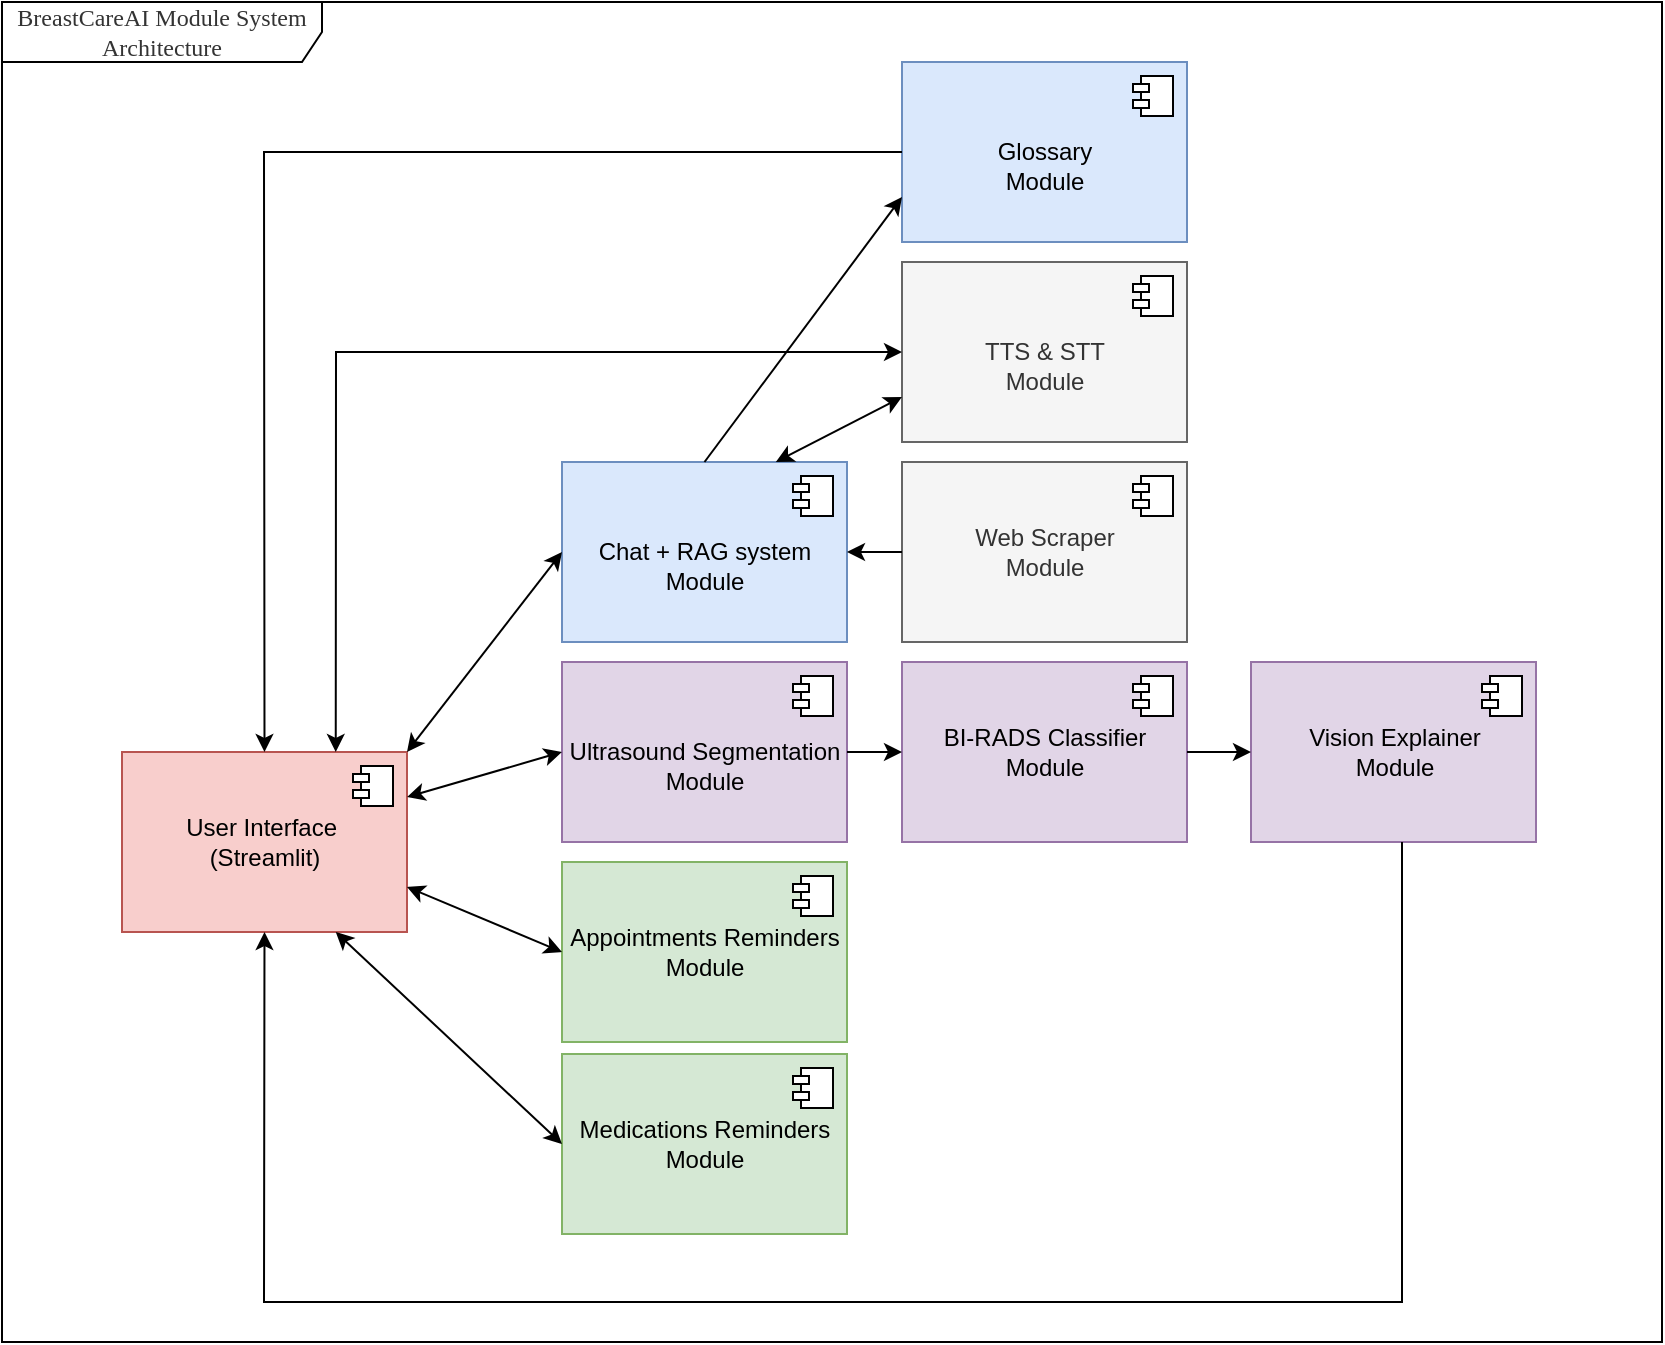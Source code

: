 <mxfile version="26.3.0">
  <diagram name="Página-1" id="kPK58O-aD9MJ9uXtIHEq">
    <mxGraphModel dx="988" dy="3708" grid="0" gridSize="10" guides="1" tooltips="1" connect="1" arrows="1" fold="1" page="1" pageScale="1" pageWidth="1169" pageHeight="827" math="0" shadow="0">
      <root>
        <mxCell id="0" />
        <mxCell id="1" parent="0" />
        <mxCell id="ymEjn9MDPyzt7w7Qxdxl-8" value="&lt;span style=&quot;color: rgb(51, 51, 51); font-family: -webkit-standard; text-align: start; caret-color: rgb(0, 0, 0);&quot;&gt;&lt;font style=&quot;font-size: 12px;&quot;&gt;BreastCareAI Module System Architecture&lt;/font&gt;&lt;/span&gt;" style="shape=umlFrame;whiteSpace=wrap;html=1;pointerEvents=0;recursiveResize=0;container=1;collapsible=0;width=160;" vertex="1" parent="1">
          <mxGeometry x="21" y="-2398" width="830" height="670" as="geometry" />
        </mxCell>
        <mxCell id="ymEjn9MDPyzt7w7Qxdxl-18" value="User Interface&amp;nbsp;&lt;div&gt;(Streamlit)&lt;/div&gt;" style="html=1;dropTarget=0;whiteSpace=wrap;fillColor=#f8cecc;strokeColor=#b85450;" vertex="1" parent="ymEjn9MDPyzt7w7Qxdxl-8">
          <mxGeometry x="60" y="375" width="142.5" height="90" as="geometry" />
        </mxCell>
        <mxCell id="ymEjn9MDPyzt7w7Qxdxl-19" value="" style="shape=module;jettyWidth=8;jettyHeight=4;" vertex="1" parent="ymEjn9MDPyzt7w7Qxdxl-18">
          <mxGeometry x="1" width="20" height="20" relative="1" as="geometry">
            <mxPoint x="-27" y="7" as="offset" />
          </mxGeometry>
        </mxCell>
        <mxCell id="ymEjn9MDPyzt7w7Qxdxl-37" value="&lt;div&gt;&lt;br&gt;&lt;/div&gt;Chat + RAG system&lt;div&gt;Module&lt;/div&gt;" style="html=1;dropTarget=0;whiteSpace=wrap;fillColor=#dae8fc;strokeColor=#6c8ebf;" vertex="1" parent="ymEjn9MDPyzt7w7Qxdxl-8">
          <mxGeometry x="280" y="230" width="142.5" height="90" as="geometry" />
        </mxCell>
        <mxCell id="ymEjn9MDPyzt7w7Qxdxl-38" value="" style="shape=module;jettyWidth=8;jettyHeight=4;" vertex="1" parent="ymEjn9MDPyzt7w7Qxdxl-37">
          <mxGeometry x="1" width="20" height="20" relative="1" as="geometry">
            <mxPoint x="-27" y="7" as="offset" />
          </mxGeometry>
        </mxCell>
        <mxCell id="ymEjn9MDPyzt7w7Qxdxl-39" value="" style="endArrow=classic;startArrow=classic;html=1;rounded=0;entryX=0;entryY=0.5;entryDx=0;entryDy=0;exitX=1;exitY=0;exitDx=0;exitDy=0;" edge="1" parent="ymEjn9MDPyzt7w7Qxdxl-8" source="ymEjn9MDPyzt7w7Qxdxl-18" target="ymEjn9MDPyzt7w7Qxdxl-37">
          <mxGeometry width="50" height="50" relative="1" as="geometry">
            <mxPoint x="130" y="375" as="sourcePoint" />
            <mxPoint x="180" y="325" as="targetPoint" />
          </mxGeometry>
        </mxCell>
        <mxCell id="ymEjn9MDPyzt7w7Qxdxl-40" value="&lt;div&gt;&lt;br&gt;&lt;/div&gt;Ultrasound Segmentation&lt;div&gt;Module&lt;/div&gt;" style="html=1;dropTarget=0;whiteSpace=wrap;fillColor=#e1d5e7;strokeColor=#9673a6;" vertex="1" parent="ymEjn9MDPyzt7w7Qxdxl-8">
          <mxGeometry x="280" y="330" width="142.5" height="90" as="geometry" />
        </mxCell>
        <mxCell id="ymEjn9MDPyzt7w7Qxdxl-41" value="" style="shape=module;jettyWidth=8;jettyHeight=4;" vertex="1" parent="ymEjn9MDPyzt7w7Qxdxl-40">
          <mxGeometry x="1" width="20" height="20" relative="1" as="geometry">
            <mxPoint x="-27" y="7" as="offset" />
          </mxGeometry>
        </mxCell>
        <mxCell id="ymEjn9MDPyzt7w7Qxdxl-42" value="" style="endArrow=classic;startArrow=classic;html=1;rounded=0;exitX=1;exitY=0.25;exitDx=0;exitDy=0;entryX=0;entryY=0.5;entryDx=0;entryDy=0;" edge="1" parent="ymEjn9MDPyzt7w7Qxdxl-8" source="ymEjn9MDPyzt7w7Qxdxl-18" target="ymEjn9MDPyzt7w7Qxdxl-40">
          <mxGeometry width="50" height="50" relative="1" as="geometry">
            <mxPoint x="180" y="330" as="sourcePoint" />
            <mxPoint x="230" y="280" as="targetPoint" />
          </mxGeometry>
        </mxCell>
        <mxCell id="ymEjn9MDPyzt7w7Qxdxl-43" value="Appointments Reminders Module" style="html=1;dropTarget=0;whiteSpace=wrap;fillColor=#d5e8d4;strokeColor=#82b366;" vertex="1" parent="ymEjn9MDPyzt7w7Qxdxl-8">
          <mxGeometry x="280" y="430" width="142.5" height="90" as="geometry" />
        </mxCell>
        <mxCell id="ymEjn9MDPyzt7w7Qxdxl-44" value="" style="shape=module;jettyWidth=8;jettyHeight=4;" vertex="1" parent="ymEjn9MDPyzt7w7Qxdxl-43">
          <mxGeometry x="1" width="20" height="20" relative="1" as="geometry">
            <mxPoint x="-27" y="7" as="offset" />
          </mxGeometry>
        </mxCell>
        <mxCell id="ymEjn9MDPyzt7w7Qxdxl-45" value="" style="endArrow=classic;startArrow=classic;html=1;rounded=0;entryX=0;entryY=0.5;entryDx=0;entryDy=0;exitX=1;exitY=0.75;exitDx=0;exitDy=0;" edge="1" parent="ymEjn9MDPyzt7w7Qxdxl-8" source="ymEjn9MDPyzt7w7Qxdxl-18" target="ymEjn9MDPyzt7w7Qxdxl-43">
          <mxGeometry width="50" height="50" relative="1" as="geometry">
            <mxPoint x="170" y="465" as="sourcePoint" />
            <mxPoint x="260" y="550" as="targetPoint" />
          </mxGeometry>
        </mxCell>
        <mxCell id="ymEjn9MDPyzt7w7Qxdxl-46" value="&lt;div&gt;Web Scraper&lt;/div&gt;&lt;div&gt;Module&lt;/div&gt;" style="html=1;dropTarget=0;whiteSpace=wrap;fillColor=#f5f5f5;strokeColor=#666666;fontColor=#333333;" vertex="1" parent="ymEjn9MDPyzt7w7Qxdxl-8">
          <mxGeometry x="450" y="230" width="142.5" height="90" as="geometry" />
        </mxCell>
        <mxCell id="ymEjn9MDPyzt7w7Qxdxl-47" value="" style="shape=module;jettyWidth=8;jettyHeight=4;" vertex="1" parent="ymEjn9MDPyzt7w7Qxdxl-46">
          <mxGeometry x="1" width="20" height="20" relative="1" as="geometry">
            <mxPoint x="-27" y="7" as="offset" />
          </mxGeometry>
        </mxCell>
        <mxCell id="ymEjn9MDPyzt7w7Qxdxl-50" value="&lt;div&gt;&lt;br class=&quot;Apple-interchange-newline&quot;&gt;Glossary&lt;div&gt;Module&lt;/div&gt;&lt;/div&gt;" style="html=1;dropTarget=0;whiteSpace=wrap;fillColor=#dae8fc;strokeColor=#6c8ebf;" vertex="1" parent="ymEjn9MDPyzt7w7Qxdxl-8">
          <mxGeometry x="450" y="30" width="142.5" height="90" as="geometry" />
        </mxCell>
        <mxCell id="ymEjn9MDPyzt7w7Qxdxl-51" value="" style="shape=module;jettyWidth=8;jettyHeight=4;" vertex="1" parent="ymEjn9MDPyzt7w7Qxdxl-50">
          <mxGeometry x="1" width="20" height="20" relative="1" as="geometry">
            <mxPoint x="-27" y="7" as="offset" />
          </mxGeometry>
        </mxCell>
        <mxCell id="ymEjn9MDPyzt7w7Qxdxl-52" value="" style="endArrow=classic;html=1;rounded=0;exitX=0;exitY=0.5;exitDx=0;exitDy=0;entryX=1;entryY=0.5;entryDx=0;entryDy=0;" edge="1" parent="ymEjn9MDPyzt7w7Qxdxl-8" source="ymEjn9MDPyzt7w7Qxdxl-46" target="ymEjn9MDPyzt7w7Qxdxl-37">
          <mxGeometry width="50" height="50" relative="1" as="geometry">
            <mxPoint x="768.75" y="140" as="sourcePoint" />
            <mxPoint x="670" y="295" as="targetPoint" />
          </mxGeometry>
        </mxCell>
        <mxCell id="ymEjn9MDPyzt7w7Qxdxl-53" value="&lt;div&gt;&lt;br&gt;&lt;/div&gt;&lt;div&gt;&lt;span style=&quot;background-color: transparent; color: light-dark(rgb(51, 51, 51), rgb(193, 193, 193));&quot;&gt;TTS &amp;amp; STT&lt;/span&gt;&lt;/div&gt;&lt;div&gt;&lt;span style=&quot;background-color: transparent; color: light-dark(rgb(51, 51, 51), rgb(193, 193, 193));&quot;&gt;Module&lt;/span&gt;&lt;/div&gt;" style="html=1;dropTarget=0;whiteSpace=wrap;fillColor=#f5f5f5;strokeColor=#666666;fontColor=#333333;" vertex="1" parent="ymEjn9MDPyzt7w7Qxdxl-8">
          <mxGeometry x="450" y="130" width="142.5" height="90" as="geometry" />
        </mxCell>
        <mxCell id="ymEjn9MDPyzt7w7Qxdxl-54" value="" style="shape=module;jettyWidth=8;jettyHeight=4;" vertex="1" parent="ymEjn9MDPyzt7w7Qxdxl-53">
          <mxGeometry x="1" width="20" height="20" relative="1" as="geometry">
            <mxPoint x="-27" y="7" as="offset" />
          </mxGeometry>
        </mxCell>
        <mxCell id="ymEjn9MDPyzt7w7Qxdxl-55" value="" style="endArrow=classic;startArrow=classic;html=1;rounded=0;exitX=0.75;exitY=0;exitDx=0;exitDy=0;entryX=0;entryY=0.75;entryDx=0;entryDy=0;" edge="1" parent="ymEjn9MDPyzt7w7Qxdxl-8" source="ymEjn9MDPyzt7w7Qxdxl-37" target="ymEjn9MDPyzt7w7Qxdxl-53">
          <mxGeometry width="50" height="50" relative="1" as="geometry">
            <mxPoint x="400" y="210" as="sourcePoint" />
            <mxPoint x="450" y="160" as="targetPoint" />
          </mxGeometry>
        </mxCell>
        <mxCell id="ymEjn9MDPyzt7w7Qxdxl-56" value="&lt;div&gt;BI-RADS Classifier&lt;/div&gt;&lt;div&gt;Module&lt;/div&gt;" style="html=1;dropTarget=0;whiteSpace=wrap;fillColor=#e1d5e7;strokeColor=#9673a6;" vertex="1" parent="ymEjn9MDPyzt7w7Qxdxl-8">
          <mxGeometry x="450" y="330" width="142.5" height="90" as="geometry" />
        </mxCell>
        <mxCell id="ymEjn9MDPyzt7w7Qxdxl-57" value="" style="shape=module;jettyWidth=8;jettyHeight=4;" vertex="1" parent="ymEjn9MDPyzt7w7Qxdxl-56">
          <mxGeometry x="1" width="20" height="20" relative="1" as="geometry">
            <mxPoint x="-27" y="7" as="offset" />
          </mxGeometry>
        </mxCell>
        <mxCell id="ymEjn9MDPyzt7w7Qxdxl-58" value="" style="endArrow=classic;html=1;rounded=0;exitX=1;exitY=0.5;exitDx=0;exitDy=0;entryX=0;entryY=0.5;entryDx=0;entryDy=0;" edge="1" parent="ymEjn9MDPyzt7w7Qxdxl-8" source="ymEjn9MDPyzt7w7Qxdxl-40" target="ymEjn9MDPyzt7w7Qxdxl-56">
          <mxGeometry width="50" height="50" relative="1" as="geometry">
            <mxPoint x="670" y="390" as="sourcePoint" />
            <mxPoint x="720" y="340" as="targetPoint" />
          </mxGeometry>
        </mxCell>
        <mxCell id="ymEjn9MDPyzt7w7Qxdxl-59" value="&lt;div&gt;&lt;span style=&quot;background-color: transparent; color: light-dark(rgb(0, 0, 0), rgb(255, 255, 255));&quot;&gt;Vision Explainer&lt;/span&gt;&lt;/div&gt;&lt;div&gt;&lt;span style=&quot;background-color: transparent; color: light-dark(rgb(0, 0, 0), rgb(255, 255, 255));&quot;&gt;Module&lt;/span&gt;&lt;/div&gt;" style="html=1;dropTarget=0;whiteSpace=wrap;fillColor=#e1d5e7;strokeColor=#9673a6;" vertex="1" parent="ymEjn9MDPyzt7w7Qxdxl-8">
          <mxGeometry x="624.5" y="330" width="142.5" height="90" as="geometry" />
        </mxCell>
        <mxCell id="ymEjn9MDPyzt7w7Qxdxl-60" value="" style="shape=module;jettyWidth=8;jettyHeight=4;" vertex="1" parent="ymEjn9MDPyzt7w7Qxdxl-59">
          <mxGeometry x="1" width="20" height="20" relative="1" as="geometry">
            <mxPoint x="-27" y="7" as="offset" />
          </mxGeometry>
        </mxCell>
        <mxCell id="ymEjn9MDPyzt7w7Qxdxl-61" value="" style="endArrow=classic;html=1;rounded=0;exitX=1;exitY=0.5;exitDx=0;exitDy=0;entryX=0;entryY=0.5;entryDx=0;entryDy=0;" edge="1" parent="ymEjn9MDPyzt7w7Qxdxl-8" source="ymEjn9MDPyzt7w7Qxdxl-56" target="ymEjn9MDPyzt7w7Qxdxl-59">
          <mxGeometry width="50" height="50" relative="1" as="geometry">
            <mxPoint x="620" y="380" as="sourcePoint" />
            <mxPoint x="670" y="330" as="targetPoint" />
          </mxGeometry>
        </mxCell>
        <mxCell id="ymEjn9MDPyzt7w7Qxdxl-62" value="Medications Reminders Module" style="html=1;dropTarget=0;whiteSpace=wrap;fillColor=#d5e8d4;strokeColor=#82b366;" vertex="1" parent="ymEjn9MDPyzt7w7Qxdxl-8">
          <mxGeometry x="280" y="526" width="142.5" height="90" as="geometry" />
        </mxCell>
        <mxCell id="ymEjn9MDPyzt7w7Qxdxl-63" value="" style="shape=module;jettyWidth=8;jettyHeight=4;" vertex="1" parent="ymEjn9MDPyzt7w7Qxdxl-62">
          <mxGeometry x="1" width="20" height="20" relative="1" as="geometry">
            <mxPoint x="-27" y="7" as="offset" />
          </mxGeometry>
        </mxCell>
        <mxCell id="ymEjn9MDPyzt7w7Qxdxl-64" value="" style="endArrow=classic;startArrow=classic;html=1;rounded=0;entryX=0.75;entryY=1;entryDx=0;entryDy=0;exitX=0;exitY=0.5;exitDx=0;exitDy=0;" edge="1" parent="ymEjn9MDPyzt7w7Qxdxl-8" source="ymEjn9MDPyzt7w7Qxdxl-62" target="ymEjn9MDPyzt7w7Qxdxl-18">
          <mxGeometry width="50" height="50" relative="1" as="geometry">
            <mxPoint x="160" y="550" as="sourcePoint" />
            <mxPoint x="210" y="500" as="targetPoint" />
          </mxGeometry>
        </mxCell>
        <mxCell id="ymEjn9MDPyzt7w7Qxdxl-65" value="" style="endArrow=classic;html=1;rounded=0;entryX=0.5;entryY=1;entryDx=0;entryDy=0;" edge="1" parent="ymEjn9MDPyzt7w7Qxdxl-8" target="ymEjn9MDPyzt7w7Qxdxl-18">
          <mxGeometry width="50" height="50" relative="1" as="geometry">
            <mxPoint x="700" y="420" as="sourcePoint" />
            <mxPoint x="750" y="370" as="targetPoint" />
            <Array as="points">
              <mxPoint x="700" y="650" />
              <mxPoint x="131" y="650" />
            </Array>
          </mxGeometry>
        </mxCell>
        <mxCell id="ymEjn9MDPyzt7w7Qxdxl-66" value="" style="endArrow=classic;html=1;rounded=0;exitX=0.5;exitY=0;exitDx=0;exitDy=0;entryX=0;entryY=0.75;entryDx=0;entryDy=0;" edge="1" parent="ymEjn9MDPyzt7w7Qxdxl-8" source="ymEjn9MDPyzt7w7Qxdxl-37" target="ymEjn9MDPyzt7w7Qxdxl-50">
          <mxGeometry width="50" height="50" relative="1" as="geometry">
            <mxPoint x="340" y="220" as="sourcePoint" />
            <mxPoint x="390" y="170" as="targetPoint" />
          </mxGeometry>
        </mxCell>
        <mxCell id="ymEjn9MDPyzt7w7Qxdxl-67" value="" style="endArrow=classic;html=1;rounded=0;exitX=0;exitY=0.5;exitDx=0;exitDy=0;entryX=0.5;entryY=0;entryDx=0;entryDy=0;" edge="1" parent="ymEjn9MDPyzt7w7Qxdxl-8" source="ymEjn9MDPyzt7w7Qxdxl-50" target="ymEjn9MDPyzt7w7Qxdxl-18">
          <mxGeometry width="50" height="50" relative="1" as="geometry">
            <mxPoint x="360" y="120" as="sourcePoint" />
            <mxPoint x="410" y="70" as="targetPoint" />
            <Array as="points">
              <mxPoint x="131" y="75" />
            </Array>
          </mxGeometry>
        </mxCell>
        <mxCell id="ymEjn9MDPyzt7w7Qxdxl-68" value="" style="endArrow=classic;startArrow=classic;html=1;rounded=0;entryX=0;entryY=0.5;entryDx=0;entryDy=0;exitX=0.75;exitY=0;exitDx=0;exitDy=0;" edge="1" parent="ymEjn9MDPyzt7w7Qxdxl-8" source="ymEjn9MDPyzt7w7Qxdxl-18" target="ymEjn9MDPyzt7w7Qxdxl-53">
          <mxGeometry width="50" height="50" relative="1" as="geometry">
            <mxPoint x="190" y="250" as="sourcePoint" />
            <mxPoint x="240" y="200" as="targetPoint" />
            <Array as="points">
              <mxPoint x="167" y="175" />
            </Array>
          </mxGeometry>
        </mxCell>
      </root>
    </mxGraphModel>
  </diagram>
</mxfile>
